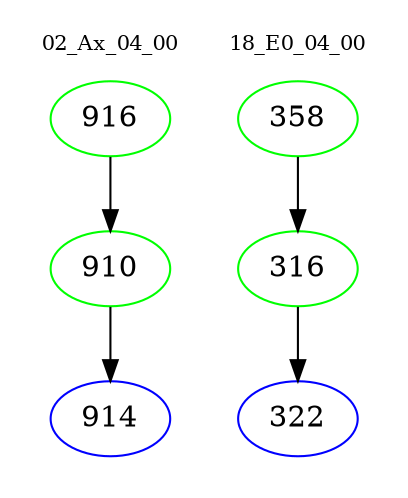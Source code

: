 digraph{
subgraph cluster_0 {
color = white
label = "02_Ax_04_00";
fontsize=10;
T0_916 [label="916", color="green"]
T0_916 -> T0_910 [color="black"]
T0_910 [label="910", color="green"]
T0_910 -> T0_914 [color="black"]
T0_914 [label="914", color="blue"]
}
subgraph cluster_1 {
color = white
label = "18_E0_04_00";
fontsize=10;
T1_358 [label="358", color="green"]
T1_358 -> T1_316 [color="black"]
T1_316 [label="316", color="green"]
T1_316 -> T1_322 [color="black"]
T1_322 [label="322", color="blue"]
}
}
